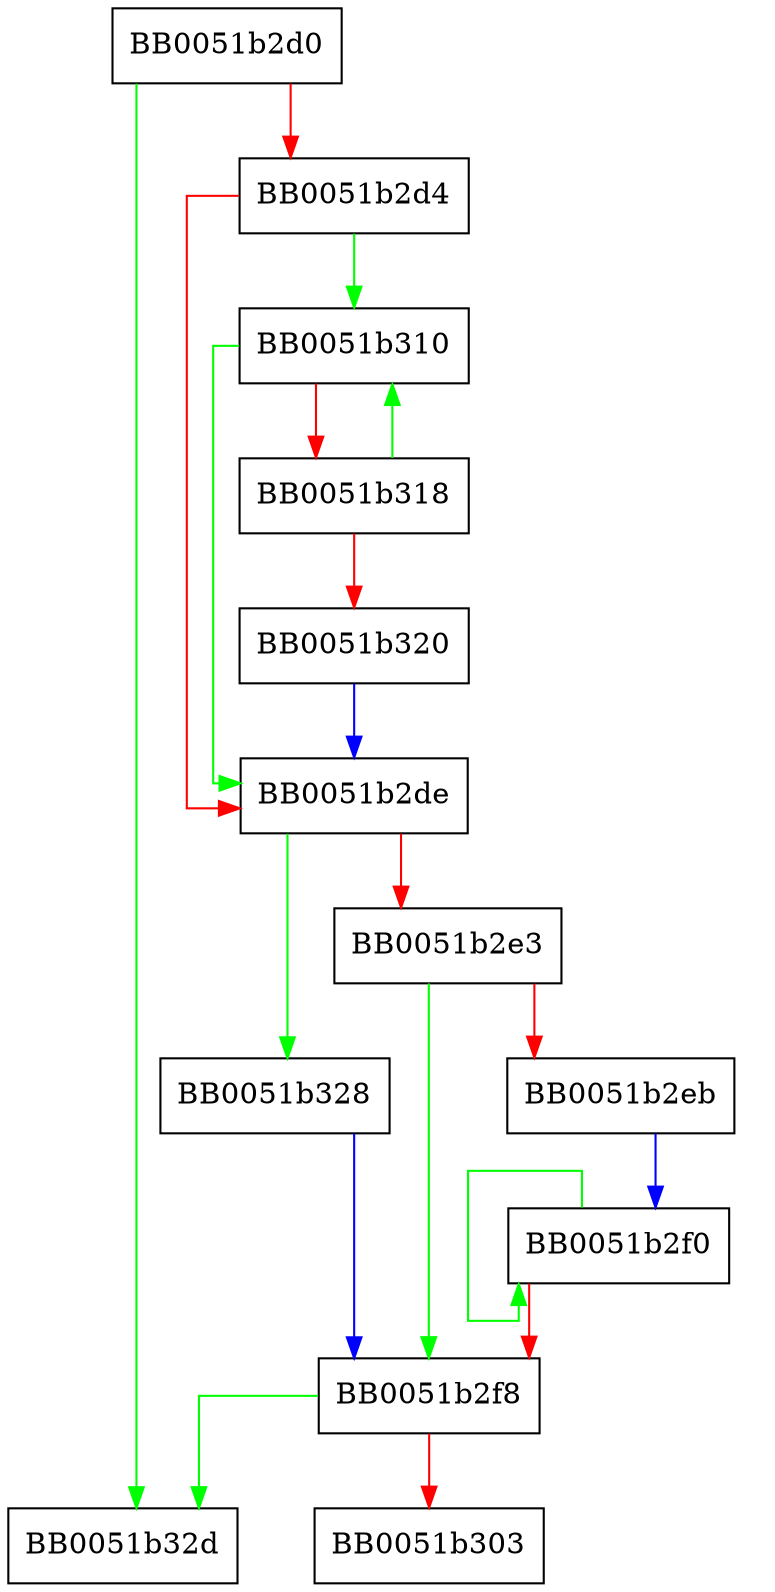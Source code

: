 digraph ASN1_object_size {
  node [shape="box"];
  graph [splines=ortho];
  BB0051b2d0 -> BB0051b32d [color="green"];
  BB0051b2d0 -> BB0051b2d4 [color="red"];
  BB0051b2d4 -> BB0051b310 [color="green"];
  BB0051b2d4 -> BB0051b2de [color="red"];
  BB0051b2de -> BB0051b328 [color="green"];
  BB0051b2de -> BB0051b2e3 [color="red"];
  BB0051b2e3 -> BB0051b2f8 [color="green"];
  BB0051b2e3 -> BB0051b2eb [color="red"];
  BB0051b2eb -> BB0051b2f0 [color="blue"];
  BB0051b2f0 -> BB0051b2f0 [color="green"];
  BB0051b2f0 -> BB0051b2f8 [color="red"];
  BB0051b2f8 -> BB0051b32d [color="green"];
  BB0051b2f8 -> BB0051b303 [color="red"];
  BB0051b310 -> BB0051b2de [color="green"];
  BB0051b310 -> BB0051b318 [color="red"];
  BB0051b318 -> BB0051b310 [color="green"];
  BB0051b318 -> BB0051b320 [color="red"];
  BB0051b320 -> BB0051b2de [color="blue"];
  BB0051b328 -> BB0051b2f8 [color="blue"];
}